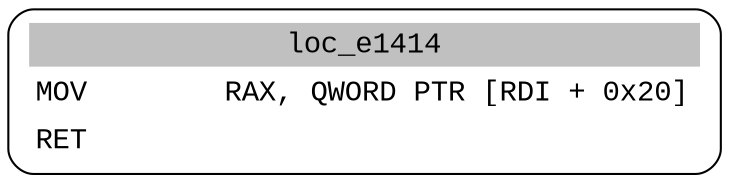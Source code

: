 digraph asm_graph {
1941 [
shape="Mrecord" fontname="Courier New"label =<<table border="0" cellborder="0" cellpadding="3"><tr><td align="center" colspan="2" bgcolor="grey">loc_e1414</td></tr><tr><td align="left">MOV        RAX, QWORD PTR [RDI + 0x20]</td></tr><tr><td align="left">RET        </td></tr></table>> ];
}